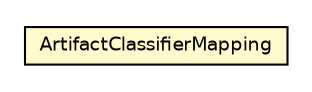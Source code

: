 #!/usr/local/bin/dot
#
# Class diagram 
# Generated by UmlGraph version 4.6 (http://www.spinellis.gr/sw/umlgraph)
#

digraph G {
	edge [fontname="Helvetica",fontsize=10,labelfontname="Helvetica",labelfontsize=10];
	node [fontname="Helvetica",fontsize=10,shape=plaintext];
	// org.apache.maven.archiva.repository.content.ArtifactClassifierMapping
	c60940 [label=<<table border="0" cellborder="1" cellspacing="0" cellpadding="2" port="p" bgcolor="lemonChiffon" href="./ArtifactClassifierMapping.html">
		<tr><td><table border="0" cellspacing="0" cellpadding="1">
			<tr><td> ArtifactClassifierMapping </td></tr>
		</table></td></tr>
		</table>>, fontname="Helvetica", fontcolor="black", fontsize=9.0];
}

